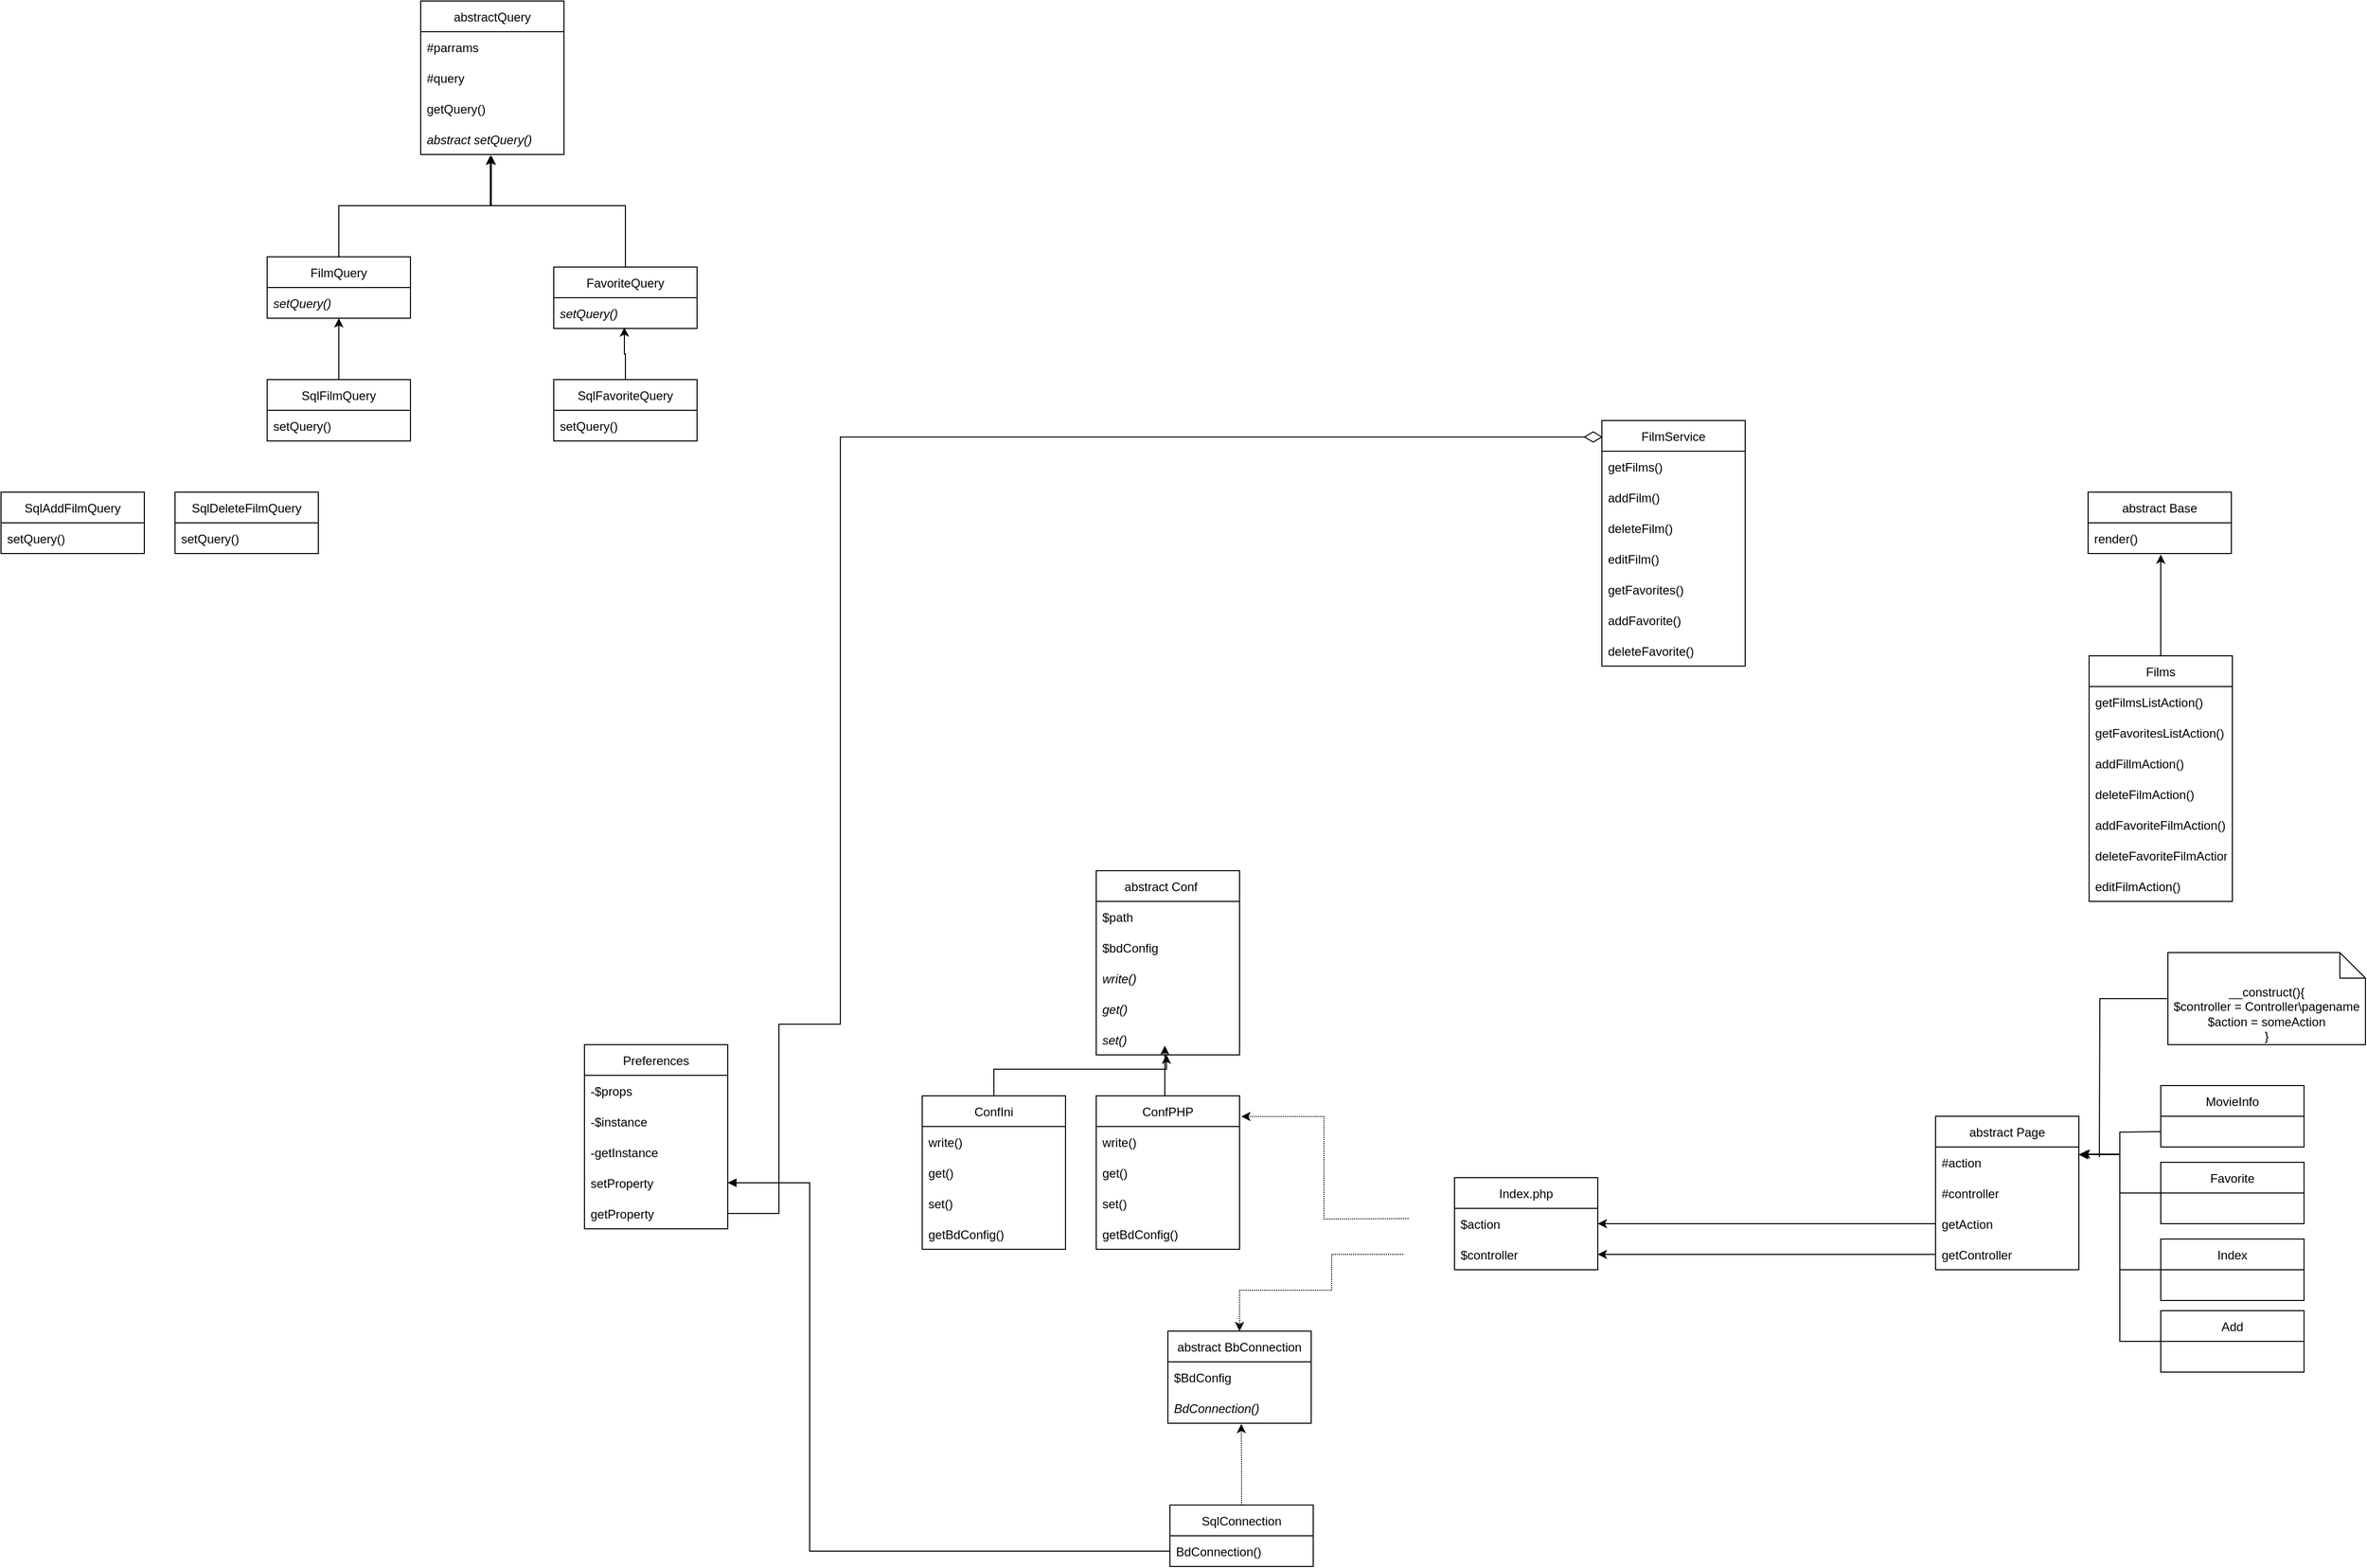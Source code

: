<mxfile version="16.2.7" type="github">
  <diagram id="x-eCoYUIMHcj22K13xYS" name="Page-1">
    <mxGraphModel dx="3074" dy="1971" grid="1" gridSize="10" guides="1" tooltips="1" connect="1" arrows="1" fold="1" page="1" pageScale="1" pageWidth="827" pageHeight="1169" math="0" shadow="0">
      <root>
        <mxCell id="0" />
        <mxCell id="1" parent="0" />
        <mxCell id="15lj-LPrfB2Xkm7jObaA-2" value="Index.php" style="swimlane;fontStyle=0;childLayout=stackLayout;horizontal=1;startSize=30;horizontalStack=0;resizeParent=1;resizeParentMax=0;resizeLast=0;collapsible=1;marginBottom=0;" parent="1" vertex="1">
          <mxGeometry x="130" y="330" width="140" height="90" as="geometry" />
        </mxCell>
        <mxCell id="dRqIgvYT9q5o6ogkmGFB-86" value="$action" style="text;strokeColor=none;fillColor=none;align=left;verticalAlign=middle;spacingLeft=4;spacingRight=4;overflow=hidden;points=[[0,0.5],[1,0.5]];portConstraint=eastwest;rotatable=0;" parent="15lj-LPrfB2Xkm7jObaA-2" vertex="1">
          <mxGeometry y="30" width="140" height="30" as="geometry" />
        </mxCell>
        <mxCell id="TvkVTVuoh55vLjsFHBJw-63" value="$controller" style="text;strokeColor=none;fillColor=none;align=left;verticalAlign=middle;spacingLeft=4;spacingRight=4;overflow=hidden;points=[[0,0.5],[1,0.5]];portConstraint=eastwest;rotatable=0;" vertex="1" parent="15lj-LPrfB2Xkm7jObaA-2">
          <mxGeometry y="60" width="140" height="30" as="geometry" />
        </mxCell>
        <mxCell id="dRqIgvYT9q5o6ogkmGFB-2" value="abstract Conf    " style="swimlane;fontStyle=0;childLayout=stackLayout;horizontal=1;startSize=30;horizontalStack=0;resizeParent=1;resizeParentMax=0;resizeLast=0;collapsible=1;marginBottom=0;" parent="1" vertex="1">
          <mxGeometry x="-220" y="30" width="140" height="180" as="geometry" />
        </mxCell>
        <mxCell id="dRqIgvYT9q5o6ogkmGFB-3" value="$path" style="text;strokeColor=none;fillColor=none;align=left;verticalAlign=middle;spacingLeft=4;spacingRight=4;overflow=hidden;points=[[0,0.5],[1,0.5]];portConstraint=eastwest;rotatable=0;" parent="dRqIgvYT9q5o6ogkmGFB-2" vertex="1">
          <mxGeometry y="30" width="140" height="30" as="geometry" />
        </mxCell>
        <mxCell id="dRqIgvYT9q5o6ogkmGFB-90" value="$bdConfig" style="text;strokeColor=none;fillColor=none;align=left;verticalAlign=middle;spacingLeft=4;spacingRight=4;overflow=hidden;points=[[0,0.5],[1,0.5]];portConstraint=eastwest;rotatable=0;" parent="dRqIgvYT9q5o6ogkmGFB-2" vertex="1">
          <mxGeometry y="60" width="140" height="30" as="geometry" />
        </mxCell>
        <mxCell id="dRqIgvYT9q5o6ogkmGFB-80" value="write()" style="text;strokeColor=none;fillColor=none;align=left;verticalAlign=middle;spacingLeft=4;spacingRight=4;overflow=hidden;points=[[0,0.5],[1,0.5]];portConstraint=eastwest;rotatable=0;fontStyle=2" parent="dRqIgvYT9q5o6ogkmGFB-2" vertex="1">
          <mxGeometry y="90" width="140" height="30" as="geometry" />
        </mxCell>
        <mxCell id="dRqIgvYT9q5o6ogkmGFB-4" value="get()" style="text;strokeColor=none;fillColor=none;align=left;verticalAlign=middle;spacingLeft=4;spacingRight=4;overflow=hidden;points=[[0,0.5],[1,0.5]];portConstraint=eastwest;rotatable=0;fontStyle=2" parent="dRqIgvYT9q5o6ogkmGFB-2" vertex="1">
          <mxGeometry y="120" width="140" height="30" as="geometry" />
        </mxCell>
        <mxCell id="dRqIgvYT9q5o6ogkmGFB-5" value="set()" style="text;strokeColor=none;fillColor=none;align=left;verticalAlign=middle;spacingLeft=4;spacingRight=4;overflow=hidden;points=[[0,0.5],[1,0.5]];portConstraint=eastwest;rotatable=0;fontStyle=2" parent="dRqIgvYT9q5o6ogkmGFB-2" vertex="1">
          <mxGeometry y="150" width="140" height="30" as="geometry" />
        </mxCell>
        <mxCell id="dRqIgvYT9q5o6ogkmGFB-16" style="edgeStyle=orthogonalEdgeStyle;rounded=0;orthogonalLoop=1;jettySize=auto;html=1;entryX=0.49;entryY=0.993;entryDx=0;entryDy=0;entryPerimeter=0;" parent="1" target="dRqIgvYT9q5o6ogkmGFB-5" edge="1">
          <mxGeometry relative="1" as="geometry">
            <mxPoint x="-320" y="253" as="sourcePoint" />
            <mxPoint x="-151.96" y="204" as="targetPoint" />
            <Array as="points">
              <mxPoint x="-320" y="224" />
              <mxPoint x="-151" y="224" />
            </Array>
          </mxGeometry>
        </mxCell>
        <mxCell id="dRqIgvYT9q5o6ogkmGFB-12" value="ConfIni" style="swimlane;fontStyle=0;childLayout=stackLayout;horizontal=1;startSize=30;horizontalStack=0;resizeParent=1;resizeParentMax=0;resizeLast=0;collapsible=1;marginBottom=0;" parent="1" vertex="1">
          <mxGeometry x="-390" y="250" width="140" height="150" as="geometry" />
        </mxCell>
        <mxCell id="dRqIgvYT9q5o6ogkmGFB-13" value="write()" style="text;strokeColor=none;fillColor=none;align=left;verticalAlign=middle;spacingLeft=4;spacingRight=4;overflow=hidden;points=[[0,0.5],[1,0.5]];portConstraint=eastwest;rotatable=0;" parent="dRqIgvYT9q5o6ogkmGFB-12" vertex="1">
          <mxGeometry y="30" width="140" height="30" as="geometry" />
        </mxCell>
        <mxCell id="dRqIgvYT9q5o6ogkmGFB-14" value="get() " style="text;strokeColor=none;fillColor=none;align=left;verticalAlign=middle;spacingLeft=4;spacingRight=4;overflow=hidden;points=[[0,0.5],[1,0.5]];portConstraint=eastwest;rotatable=0;" parent="dRqIgvYT9q5o6ogkmGFB-12" vertex="1">
          <mxGeometry y="60" width="140" height="30" as="geometry" />
        </mxCell>
        <mxCell id="dRqIgvYT9q5o6ogkmGFB-15" value="set()" style="text;strokeColor=none;fillColor=none;align=left;verticalAlign=middle;spacingLeft=4;spacingRight=4;overflow=hidden;points=[[0,0.5],[1,0.5]];portConstraint=eastwest;rotatable=0;" parent="dRqIgvYT9q5o6ogkmGFB-12" vertex="1">
          <mxGeometry y="90" width="140" height="30" as="geometry" />
        </mxCell>
        <mxCell id="dRqIgvYT9q5o6ogkmGFB-89" value="getBdConfig()" style="text;strokeColor=none;fillColor=none;align=left;verticalAlign=middle;spacingLeft=4;spacingRight=4;overflow=hidden;points=[[0,0.5],[1,0.5]];portConstraint=eastwest;rotatable=0;" parent="dRqIgvYT9q5o6ogkmGFB-12" vertex="1">
          <mxGeometry y="120" width="140" height="30" as="geometry" />
        </mxCell>
        <mxCell id="dRqIgvYT9q5o6ogkmGFB-70" style="edgeStyle=orthogonalEdgeStyle;rounded=0;orthogonalLoop=1;jettySize=auto;html=1;entryX=0.493;entryY=1.033;entryDx=0;entryDy=0;entryPerimeter=0;" parent="1" edge="1">
          <mxGeometry relative="1" as="geometry">
            <mxPoint x="-152" y="250" as="sourcePoint" />
            <mxPoint x="-152.98" y="200.99" as="targetPoint" />
            <Array as="points">
              <mxPoint x="-153" y="250" />
            </Array>
          </mxGeometry>
        </mxCell>
        <mxCell id="dRqIgvYT9q5o6ogkmGFB-64" value="ConfPHP" style="swimlane;fontStyle=0;childLayout=stackLayout;horizontal=1;startSize=30;horizontalStack=0;resizeParent=1;resizeParentMax=0;resizeLast=0;collapsible=1;marginBottom=0;" parent="1" vertex="1">
          <mxGeometry x="-220" y="250" width="140" height="150" as="geometry" />
        </mxCell>
        <mxCell id="dRqIgvYT9q5o6ogkmGFB-65" value="write()" style="text;strokeColor=none;fillColor=none;align=left;verticalAlign=middle;spacingLeft=4;spacingRight=4;overflow=hidden;points=[[0,0.5],[1,0.5]];portConstraint=eastwest;rotatable=0;" parent="dRqIgvYT9q5o6ogkmGFB-64" vertex="1">
          <mxGeometry y="30" width="140" height="30" as="geometry" />
        </mxCell>
        <mxCell id="dRqIgvYT9q5o6ogkmGFB-66" value="get() " style="text;strokeColor=none;fillColor=none;align=left;verticalAlign=middle;spacingLeft=4;spacingRight=4;overflow=hidden;points=[[0,0.5],[1,0.5]];portConstraint=eastwest;rotatable=0;" parent="dRqIgvYT9q5o6ogkmGFB-64" vertex="1">
          <mxGeometry y="60" width="140" height="30" as="geometry" />
        </mxCell>
        <mxCell id="dRqIgvYT9q5o6ogkmGFB-67" value="set()" style="text;strokeColor=none;fillColor=none;align=left;verticalAlign=middle;spacingLeft=4;spacingRight=4;overflow=hidden;points=[[0,0.5],[1,0.5]];portConstraint=eastwest;rotatable=0;" parent="dRqIgvYT9q5o6ogkmGFB-64" vertex="1">
          <mxGeometry y="90" width="140" height="30" as="geometry" />
        </mxCell>
        <mxCell id="dRqIgvYT9q5o6ogkmGFB-88" value="getBdConfig()" style="text;strokeColor=none;fillColor=none;align=left;verticalAlign=middle;spacingLeft=4;spacingRight=4;overflow=hidden;points=[[0,0.5],[1,0.5]];portConstraint=eastwest;rotatable=0;" parent="dRqIgvYT9q5o6ogkmGFB-64" vertex="1">
          <mxGeometry y="120" width="140" height="30" as="geometry" />
        </mxCell>
        <mxCell id="dRqIgvYT9q5o6ogkmGFB-85" style="edgeStyle=orthogonalEdgeStyle;rounded=0;orthogonalLoop=1;jettySize=auto;html=1;entryX=1.012;entryY=0.135;entryDx=0;entryDy=0;entryPerimeter=0;dashed=1;dashPattern=1 1;" parent="1" target="dRqIgvYT9q5o6ogkmGFB-64" edge="1">
          <mxGeometry relative="1" as="geometry">
            <mxPoint x="85" y="370" as="sourcePoint" />
          </mxGeometry>
        </mxCell>
        <mxCell id="dRqIgvYT9q5o6ogkmGFB-91" value="abstract BbConnection" style="swimlane;fontStyle=0;childLayout=stackLayout;horizontal=1;startSize=30;horizontalStack=0;resizeParent=1;resizeParentMax=0;resizeLast=0;collapsible=1;marginBottom=0;" parent="1" vertex="1">
          <mxGeometry x="-150" y="480" width="140" height="90" as="geometry" />
        </mxCell>
        <mxCell id="dRqIgvYT9q5o6ogkmGFB-92" value="$BdConfig" style="text;strokeColor=none;fillColor=none;align=left;verticalAlign=middle;spacingLeft=4;spacingRight=4;overflow=hidden;points=[[0,0.5],[1,0.5]];portConstraint=eastwest;rotatable=0;" parent="dRqIgvYT9q5o6ogkmGFB-91" vertex="1">
          <mxGeometry y="30" width="140" height="30" as="geometry" />
        </mxCell>
        <mxCell id="dRqIgvYT9q5o6ogkmGFB-93" value="BdConnection()" style="text;strokeColor=none;fillColor=none;align=left;verticalAlign=middle;spacingLeft=4;spacingRight=4;overflow=hidden;points=[[0,0.5],[1,0.5]];portConstraint=eastwest;rotatable=0;fontStyle=2" parent="dRqIgvYT9q5o6ogkmGFB-91" vertex="1">
          <mxGeometry y="60" width="140" height="30" as="geometry" />
        </mxCell>
        <mxCell id="dRqIgvYT9q5o6ogkmGFB-95" style="edgeStyle=orthogonalEdgeStyle;rounded=0;orthogonalLoop=1;jettySize=auto;html=1;entryX=0.5;entryY=0;entryDx=0;entryDy=0;dashed=1;dashPattern=1 1;fontStyle=3" parent="1" target="dRqIgvYT9q5o6ogkmGFB-91" edge="1">
          <mxGeometry relative="1" as="geometry">
            <Array as="points">
              <mxPoint x="10" y="405" />
              <mxPoint x="10" y="440" />
              <mxPoint x="-80" y="440" />
            </Array>
            <mxPoint x="80" y="405" as="sourcePoint" />
          </mxGeometry>
        </mxCell>
        <mxCell id="dRqIgvYT9q5o6ogkmGFB-101" style="edgeStyle=orthogonalEdgeStyle;rounded=0;orthogonalLoop=1;jettySize=auto;html=1;entryX=0.512;entryY=1.024;entryDx=0;entryDy=0;entryPerimeter=0;dashed=1;dashPattern=1 1;" parent="1" source="dRqIgvYT9q5o6ogkmGFB-96" target="dRqIgvYT9q5o6ogkmGFB-93" edge="1">
          <mxGeometry relative="1" as="geometry" />
        </mxCell>
        <mxCell id="dRqIgvYT9q5o6ogkmGFB-96" value="SqlConnection" style="swimlane;fontStyle=0;childLayout=stackLayout;horizontal=1;startSize=30;horizontalStack=0;resizeParent=1;resizeParentMax=0;resizeLast=0;collapsible=1;marginBottom=0;" parent="1" vertex="1">
          <mxGeometry x="-148" y="650" width="140" height="60" as="geometry" />
        </mxCell>
        <mxCell id="dRqIgvYT9q5o6ogkmGFB-98" value="BdConnection()" style="text;strokeColor=none;fillColor=none;align=left;verticalAlign=middle;spacingLeft=4;spacingRight=4;overflow=hidden;points=[[0,0.5],[1,0.5]];portConstraint=eastwest;rotatable=0;fontStyle=0" parent="dRqIgvYT9q5o6ogkmGFB-96" vertex="1">
          <mxGeometry y="30" width="140" height="30" as="geometry" />
        </mxCell>
        <mxCell id="TvkVTVuoh55vLjsFHBJw-1" value="Preferences" style="swimlane;fontStyle=0;childLayout=stackLayout;horizontal=1;startSize=30;horizontalStack=0;resizeParent=1;resizeParentMax=0;resizeLast=0;collapsible=1;marginBottom=0;" vertex="1" parent="1">
          <mxGeometry x="-720" y="200" width="140" height="180" as="geometry" />
        </mxCell>
        <mxCell id="TvkVTVuoh55vLjsFHBJw-3" value="-$props" style="text;strokeColor=none;fillColor=none;align=left;verticalAlign=middle;spacingLeft=4;spacingRight=4;overflow=hidden;points=[[0,0.5],[1,0.5]];portConstraint=eastwest;rotatable=0;" vertex="1" parent="TvkVTVuoh55vLjsFHBJw-1">
          <mxGeometry y="30" width="140" height="30" as="geometry" />
        </mxCell>
        <mxCell id="TvkVTVuoh55vLjsFHBJw-2" value="-$instance" style="text;strokeColor=none;fillColor=none;align=left;verticalAlign=middle;spacingLeft=4;spacingRight=4;overflow=hidden;points=[[0,0.5],[1,0.5]];portConstraint=eastwest;rotatable=0;" vertex="1" parent="TvkVTVuoh55vLjsFHBJw-1">
          <mxGeometry y="60" width="140" height="30" as="geometry" />
        </mxCell>
        <mxCell id="TvkVTVuoh55vLjsFHBJw-4" value="-getInstance" style="text;strokeColor=none;fillColor=none;align=left;verticalAlign=middle;spacingLeft=4;spacingRight=4;overflow=hidden;points=[[0,0.5],[1,0.5]];portConstraint=eastwest;rotatable=0;" vertex="1" parent="TvkVTVuoh55vLjsFHBJw-1">
          <mxGeometry y="90" width="140" height="30" as="geometry" />
        </mxCell>
        <mxCell id="TvkVTVuoh55vLjsFHBJw-5" value="setProperty" style="text;strokeColor=none;fillColor=none;align=left;verticalAlign=middle;spacingLeft=4;spacingRight=4;overflow=hidden;points=[[0,0.5],[1,0.5]];portConstraint=eastwest;rotatable=0;" vertex="1" parent="TvkVTVuoh55vLjsFHBJw-1">
          <mxGeometry y="120" width="140" height="30" as="geometry" />
        </mxCell>
        <mxCell id="TvkVTVuoh55vLjsFHBJw-6" value="getProperty" style="text;strokeColor=none;fillColor=none;align=left;verticalAlign=middle;spacingLeft=4;spacingRight=4;overflow=hidden;points=[[0,0.5],[1,0.5]];portConstraint=eastwest;rotatable=0;" vertex="1" parent="TvkVTVuoh55vLjsFHBJw-1">
          <mxGeometry y="150" width="140" height="30" as="geometry" />
        </mxCell>
        <mxCell id="TvkVTVuoh55vLjsFHBJw-26" value="abstract Page" style="swimlane;fontStyle=0;childLayout=stackLayout;horizontal=1;startSize=30;horizontalStack=0;resizeParent=1;resizeParentMax=0;resizeLast=0;collapsible=1;marginBottom=0;html=0;" vertex="1" parent="1">
          <mxGeometry x="600" y="270" width="140" height="150" as="geometry" />
        </mxCell>
        <mxCell id="TvkVTVuoh55vLjsFHBJw-57" value="#action" style="text;strokeColor=none;fillColor=none;align=left;verticalAlign=middle;spacingLeft=4;spacingRight=4;overflow=hidden;points=[[0,0.5],[1,0.5]];portConstraint=eastwest;rotatable=0;html=0;" vertex="1" parent="TvkVTVuoh55vLjsFHBJw-26">
          <mxGeometry y="30" width="140" height="30" as="geometry" />
        </mxCell>
        <mxCell id="TvkVTVuoh55vLjsFHBJw-56" value="#controller" style="text;strokeColor=none;fillColor=none;align=left;verticalAlign=middle;spacingLeft=4;spacingRight=4;overflow=hidden;points=[[0,0.5],[1,0.5]];portConstraint=eastwest;rotatable=0;html=0;" vertex="1" parent="TvkVTVuoh55vLjsFHBJw-26">
          <mxGeometry y="60" width="140" height="30" as="geometry" />
        </mxCell>
        <mxCell id="TvkVTVuoh55vLjsFHBJw-33" value="getAction" style="text;strokeColor=none;fillColor=none;align=left;verticalAlign=middle;spacingLeft=4;spacingRight=4;overflow=hidden;points=[[0,0.5],[1,0.5]];portConstraint=eastwest;rotatable=0;html=0;" vertex="1" parent="TvkVTVuoh55vLjsFHBJw-26">
          <mxGeometry y="90" width="140" height="30" as="geometry" />
        </mxCell>
        <mxCell id="TvkVTVuoh55vLjsFHBJw-62" value="getController" style="text;strokeColor=none;fillColor=none;align=left;verticalAlign=middle;spacingLeft=4;spacingRight=4;overflow=hidden;points=[[0,0.5],[1,0.5]];portConstraint=eastwest;rotatable=0;html=0;" vertex="1" parent="TvkVTVuoh55vLjsFHBJw-26">
          <mxGeometry y="120" width="140" height="30" as="geometry" />
        </mxCell>
        <mxCell id="TvkVTVuoh55vLjsFHBJw-34" value="MovieInfo" style="swimlane;fontStyle=0;childLayout=stackLayout;horizontal=1;startSize=30;horizontalStack=0;resizeParent=1;resizeParentMax=0;resizeLast=0;collapsible=1;marginBottom=0;html=0;" vertex="1" parent="1">
          <mxGeometry x="820" y="240" width="140" height="60" as="geometry" />
        </mxCell>
        <mxCell id="TvkVTVuoh55vLjsFHBJw-59" style="edgeStyle=orthogonalEdgeStyle;rounded=0;orthogonalLoop=1;jettySize=auto;html=1;entryX=1.014;entryY=0.233;entryDx=0;entryDy=0;entryPerimeter=0;" edge="1" parent="1" source="TvkVTVuoh55vLjsFHBJw-39" target="TvkVTVuoh55vLjsFHBJw-57">
          <mxGeometry relative="1" as="geometry">
            <mxPoint x="740" y="345" as="targetPoint" />
          </mxGeometry>
        </mxCell>
        <mxCell id="TvkVTVuoh55vLjsFHBJw-39" value="Favorite" style="swimlane;fontStyle=0;childLayout=stackLayout;horizontal=1;startSize=30;horizontalStack=0;resizeParent=1;resizeParentMax=0;resizeLast=0;collapsible=1;marginBottom=0;html=0;" vertex="1" parent="1">
          <mxGeometry x="820" y="315" width="140" height="60" as="geometry" />
        </mxCell>
        <mxCell id="TvkVTVuoh55vLjsFHBJw-60" style="edgeStyle=orthogonalEdgeStyle;rounded=0;orthogonalLoop=1;jettySize=auto;html=1;entryX=1;entryY=0.25;entryDx=0;entryDy=0;" edge="1" parent="1" source="TvkVTVuoh55vLjsFHBJw-43" target="TvkVTVuoh55vLjsFHBJw-26">
          <mxGeometry relative="1" as="geometry" />
        </mxCell>
        <mxCell id="TvkVTVuoh55vLjsFHBJw-43" value="Index" style="swimlane;fontStyle=0;childLayout=stackLayout;horizontal=1;startSize=30;horizontalStack=0;resizeParent=1;resizeParentMax=0;resizeLast=0;collapsible=1;marginBottom=0;html=0;" vertex="1" parent="1">
          <mxGeometry x="820" y="390" width="140" height="60" as="geometry" />
        </mxCell>
        <mxCell id="TvkVTVuoh55vLjsFHBJw-61" style="edgeStyle=orthogonalEdgeStyle;rounded=0;orthogonalLoop=1;jettySize=auto;html=1;entryX=1;entryY=0.25;entryDx=0;entryDy=0;" edge="1" parent="1" source="TvkVTVuoh55vLjsFHBJw-47" target="TvkVTVuoh55vLjsFHBJw-26">
          <mxGeometry relative="1" as="geometry" />
        </mxCell>
        <mxCell id="TvkVTVuoh55vLjsFHBJw-47" value="Add" style="swimlane;fontStyle=0;childLayout=stackLayout;horizontal=1;startSize=30;horizontalStack=0;resizeParent=1;resizeParentMax=0;resizeLast=0;collapsible=1;marginBottom=0;html=0;" vertex="1" parent="1">
          <mxGeometry x="820" y="460" width="140" height="60" as="geometry" />
        </mxCell>
        <mxCell id="TvkVTVuoh55vLjsFHBJw-58" style="edgeStyle=orthogonalEdgeStyle;rounded=0;orthogonalLoop=1;jettySize=auto;html=1;entryX=1;entryY=0.25;entryDx=0;entryDy=0;" edge="1" parent="1" target="TvkVTVuoh55vLjsFHBJw-26">
          <mxGeometry relative="1" as="geometry">
            <mxPoint x="820" y="285" as="sourcePoint" />
          </mxGeometry>
        </mxCell>
        <mxCell id="TvkVTVuoh55vLjsFHBJw-66" style="edgeStyle=orthogonalEdgeStyle;rounded=0;orthogonalLoop=1;jettySize=auto;html=1;entryX=1;entryY=0.5;entryDx=0;entryDy=0;endArrow=classic;endFill=1;endSize=6;strokeWidth=1;startSize=6;exitX=0;exitY=0.5;exitDx=0;exitDy=0;" edge="1" parent="1" source="TvkVTVuoh55vLjsFHBJw-33" target="dRqIgvYT9q5o6ogkmGFB-86">
          <mxGeometry relative="1" as="geometry">
            <Array as="points">
              <mxPoint x="530" y="375" />
              <mxPoint x="530" y="375" />
            </Array>
          </mxGeometry>
        </mxCell>
        <mxCell id="TvkVTVuoh55vLjsFHBJw-67" style="edgeStyle=orthogonalEdgeStyle;rounded=0;orthogonalLoop=1;jettySize=auto;html=1;entryX=1;entryY=0.5;entryDx=0;entryDy=0;endArrow=classic;endFill=1;endSize=6;strokeWidth=1;" edge="1" parent="1" source="TvkVTVuoh55vLjsFHBJw-62" target="TvkVTVuoh55vLjsFHBJw-63">
          <mxGeometry relative="1" as="geometry" />
        </mxCell>
        <mxCell id="TvkVTVuoh55vLjsFHBJw-69" style="edgeStyle=orthogonalEdgeStyle;rounded=0;orthogonalLoop=1;jettySize=auto;html=1;endArrow=none;endFill=0;startSize=6;endSize=6;strokeWidth=1;" edge="1" parent="1" source="TvkVTVuoh55vLjsFHBJw-68">
          <mxGeometry relative="1" as="geometry">
            <mxPoint x="760" y="310" as="targetPoint" />
          </mxGeometry>
        </mxCell>
        <mxCell id="TvkVTVuoh55vLjsFHBJw-68" value="&lt;span style=&quot;text-align: left&quot;&gt;__construct(){&lt;/span&gt;&lt;br style=&quot;padding: 0px ; margin: 0px ; text-align: left&quot;&gt;&lt;span style=&quot;text-align: left&quot;&gt;$controller =&amp;nbsp;Controller\\pagename&lt;/span&gt;&lt;br style=&quot;padding: 0px ; margin: 0px ; text-align: left&quot;&gt;&lt;span style=&quot;text-align: left&quot;&gt;$action = someAction&lt;/span&gt;&lt;br style=&quot;padding: 0px ; margin: 0px ; text-align: left&quot;&gt;&lt;span style=&quot;text-align: left&quot;&gt;}&lt;/span&gt;" style="shape=note2;boundedLbl=1;whiteSpace=wrap;html=1;size=25;verticalAlign=top;align=center;" vertex="1" parent="1">
          <mxGeometry x="827" y="110" width="193" height="90" as="geometry" />
        </mxCell>
        <mxCell id="TvkVTVuoh55vLjsFHBJw-98" style="edgeStyle=orthogonalEdgeStyle;rounded=0;orthogonalLoop=1;jettySize=auto;html=1;entryX=0.507;entryY=1.033;entryDx=0;entryDy=0;entryPerimeter=0;endArrow=classic;endFill=1;startSize=6;endSize=6;strokeWidth=1;" edge="1" parent="1" source="TvkVTVuoh55vLjsFHBJw-83" target="TvkVTVuoh55vLjsFHBJw-94">
          <mxGeometry relative="1" as="geometry" />
        </mxCell>
        <mxCell id="TvkVTVuoh55vLjsFHBJw-83" value="Films" style="swimlane;fontStyle=0;childLayout=stackLayout;horizontal=1;startSize=30;horizontalStack=0;resizeParent=1;resizeParentMax=0;resizeLast=0;collapsible=1;marginBottom=0;html=0;" vertex="1" parent="1">
          <mxGeometry x="750" y="-180" width="140" height="240" as="geometry" />
        </mxCell>
        <mxCell id="TvkVTVuoh55vLjsFHBJw-84" value="getFilmsListAction()" style="text;strokeColor=none;fillColor=none;align=left;verticalAlign=middle;spacingLeft=4;spacingRight=4;overflow=hidden;points=[[0,0.5],[1,0.5]];portConstraint=eastwest;rotatable=0;html=0;" vertex="1" parent="TvkVTVuoh55vLjsFHBJw-83">
          <mxGeometry y="30" width="140" height="30" as="geometry" />
        </mxCell>
        <mxCell id="TvkVTVuoh55vLjsFHBJw-89" value="getFavoritesListAction()" style="text;strokeColor=none;fillColor=none;align=left;verticalAlign=middle;spacingLeft=4;spacingRight=4;overflow=hidden;points=[[0,0.5],[1,0.5]];portConstraint=eastwest;rotatable=0;html=0;" vertex="1" parent="TvkVTVuoh55vLjsFHBJw-83">
          <mxGeometry y="60" width="140" height="30" as="geometry" />
        </mxCell>
        <mxCell id="TvkVTVuoh55vLjsFHBJw-85" value="addFillmAction()" style="text;strokeColor=none;fillColor=none;align=left;verticalAlign=middle;spacingLeft=4;spacingRight=4;overflow=hidden;points=[[0,0.5],[1,0.5]];portConstraint=eastwest;rotatable=0;html=0;" vertex="1" parent="TvkVTVuoh55vLjsFHBJw-83">
          <mxGeometry y="90" width="140" height="30" as="geometry" />
        </mxCell>
        <mxCell id="TvkVTVuoh55vLjsFHBJw-91" value="deleteFilmAction()" style="text;strokeColor=none;fillColor=none;align=left;verticalAlign=middle;spacingLeft=4;spacingRight=4;overflow=hidden;points=[[0,0.5],[1,0.5]];portConstraint=eastwest;rotatable=0;html=0;" vertex="1" parent="TvkVTVuoh55vLjsFHBJw-83">
          <mxGeometry y="120" width="140" height="30" as="geometry" />
        </mxCell>
        <mxCell id="TvkVTVuoh55vLjsFHBJw-88" value="addFavoriteFilmAction()" style="text;strokeColor=none;fillColor=none;align=left;verticalAlign=middle;spacingLeft=4;spacingRight=4;overflow=hidden;points=[[0,0.5],[1,0.5]];portConstraint=eastwest;rotatable=0;html=0;" vertex="1" parent="TvkVTVuoh55vLjsFHBJw-83">
          <mxGeometry y="150" width="140" height="30" as="geometry" />
        </mxCell>
        <mxCell id="TvkVTVuoh55vLjsFHBJw-90" value="deleteFavoriteFilmAction()" style="text;strokeColor=none;fillColor=none;align=left;verticalAlign=middle;spacingLeft=4;spacingRight=4;overflow=hidden;points=[[0,0.5],[1,0.5]];portConstraint=eastwest;rotatable=0;html=0;" vertex="1" parent="TvkVTVuoh55vLjsFHBJw-83">
          <mxGeometry y="180" width="140" height="30" as="geometry" />
        </mxCell>
        <mxCell id="TvkVTVuoh55vLjsFHBJw-92" value="editFilmAction()" style="text;strokeColor=none;fillColor=none;align=left;verticalAlign=middle;spacingLeft=4;spacingRight=4;overflow=hidden;points=[[0,0.5],[1,0.5]];portConstraint=eastwest;rotatable=0;html=0;" vertex="1" parent="TvkVTVuoh55vLjsFHBJw-83">
          <mxGeometry y="210" width="140" height="30" as="geometry" />
        </mxCell>
        <mxCell id="TvkVTVuoh55vLjsFHBJw-93" value="abstract Base" style="swimlane;fontStyle=0;childLayout=stackLayout;horizontal=1;startSize=30;horizontalStack=0;resizeParent=1;resizeParentMax=0;resizeLast=0;collapsible=1;marginBottom=0;html=0;" vertex="1" parent="1">
          <mxGeometry x="749" y="-340" width="140" height="60" as="geometry" />
        </mxCell>
        <mxCell id="TvkVTVuoh55vLjsFHBJw-94" value="render()" style="text;strokeColor=none;fillColor=none;align=left;verticalAlign=middle;spacingLeft=4;spacingRight=4;overflow=hidden;points=[[0,0.5],[1,0.5]];portConstraint=eastwest;rotatable=0;html=0;" vertex="1" parent="TvkVTVuoh55vLjsFHBJw-93">
          <mxGeometry y="30" width="140" height="30" as="geometry" />
        </mxCell>
        <mxCell id="TvkVTVuoh55vLjsFHBJw-99" value="FilmService" style="swimlane;fontStyle=0;childLayout=stackLayout;horizontal=1;startSize=30;horizontalStack=0;resizeParent=1;resizeParentMax=0;resizeLast=0;collapsible=1;marginBottom=0;html=0;" vertex="1" parent="1">
          <mxGeometry x="274" y="-410" width="140" height="240" as="geometry" />
        </mxCell>
        <mxCell id="TvkVTVuoh55vLjsFHBJw-100" value="getFilms()" style="text;strokeColor=none;fillColor=none;align=left;verticalAlign=middle;spacingLeft=4;spacingRight=4;overflow=hidden;points=[[0,0.5],[1,0.5]];portConstraint=eastwest;rotatable=0;html=0;" vertex="1" parent="TvkVTVuoh55vLjsFHBJw-99">
          <mxGeometry y="30" width="140" height="30" as="geometry" />
        </mxCell>
        <mxCell id="TvkVTVuoh55vLjsFHBJw-101" value="addFilm()" style="text;strokeColor=none;fillColor=none;align=left;verticalAlign=middle;spacingLeft=4;spacingRight=4;overflow=hidden;points=[[0,0.5],[1,0.5]];portConstraint=eastwest;rotatable=0;html=0;" vertex="1" parent="TvkVTVuoh55vLjsFHBJw-99">
          <mxGeometry y="60" width="140" height="30" as="geometry" />
        </mxCell>
        <mxCell id="TvkVTVuoh55vLjsFHBJw-105" value="deleteFilm()" style="text;strokeColor=none;fillColor=none;align=left;verticalAlign=middle;spacingLeft=4;spacingRight=4;overflow=hidden;points=[[0,0.5],[1,0.5]];portConstraint=eastwest;rotatable=0;html=0;" vertex="1" parent="TvkVTVuoh55vLjsFHBJw-99">
          <mxGeometry y="90" width="140" height="30" as="geometry" />
        </mxCell>
        <mxCell id="TvkVTVuoh55vLjsFHBJw-106" value="editFilm()" style="text;strokeColor=none;fillColor=none;align=left;verticalAlign=middle;spacingLeft=4;spacingRight=4;overflow=hidden;points=[[0,0.5],[1,0.5]];portConstraint=eastwest;rotatable=0;html=0;" vertex="1" parent="TvkVTVuoh55vLjsFHBJw-99">
          <mxGeometry y="120" width="140" height="30" as="geometry" />
        </mxCell>
        <mxCell id="TvkVTVuoh55vLjsFHBJw-102" value="getFavorites()" style="text;strokeColor=none;fillColor=none;align=left;verticalAlign=middle;spacingLeft=4;spacingRight=4;overflow=hidden;points=[[0,0.5],[1,0.5]];portConstraint=eastwest;rotatable=0;html=0;" vertex="1" parent="TvkVTVuoh55vLjsFHBJw-99">
          <mxGeometry y="150" width="140" height="30" as="geometry" />
        </mxCell>
        <mxCell id="TvkVTVuoh55vLjsFHBJw-103" value="addFavorite()" style="text;strokeColor=none;fillColor=none;align=left;verticalAlign=middle;spacingLeft=4;spacingRight=4;overflow=hidden;points=[[0,0.5],[1,0.5]];portConstraint=eastwest;rotatable=0;html=0;" vertex="1" parent="TvkVTVuoh55vLjsFHBJw-99">
          <mxGeometry y="180" width="140" height="30" as="geometry" />
        </mxCell>
        <mxCell id="TvkVTVuoh55vLjsFHBJw-104" value="deleteFavorite()" style="text;strokeColor=none;fillColor=none;align=left;verticalAlign=middle;spacingLeft=4;spacingRight=4;overflow=hidden;points=[[0,0.5],[1,0.5]];portConstraint=eastwest;rotatable=0;html=0;" vertex="1" parent="TvkVTVuoh55vLjsFHBJw-99">
          <mxGeometry y="210" width="140" height="30" as="geometry" />
        </mxCell>
        <mxCell id="TvkVTVuoh55vLjsFHBJw-114" value="abstractQuery" style="swimlane;fontStyle=0;childLayout=stackLayout;horizontal=1;startSize=30;horizontalStack=0;resizeParent=1;resizeParentMax=0;resizeLast=0;collapsible=1;marginBottom=0;html=0;" vertex="1" parent="1">
          <mxGeometry x="-880" y="-820" width="140" height="150" as="geometry" />
        </mxCell>
        <mxCell id="TvkVTVuoh55vLjsFHBJw-118" value="#parrams" style="text;strokeColor=none;fillColor=none;align=left;verticalAlign=middle;spacingLeft=4;spacingRight=4;overflow=hidden;points=[[0,0.5],[1,0.5]];portConstraint=eastwest;rotatable=0;html=0;" vertex="1" parent="TvkVTVuoh55vLjsFHBJw-114">
          <mxGeometry y="30" width="140" height="30" as="geometry" />
        </mxCell>
        <mxCell id="TvkVTVuoh55vLjsFHBJw-127" value="#query" style="text;strokeColor=none;fillColor=none;align=left;verticalAlign=middle;spacingLeft=4;spacingRight=4;overflow=hidden;points=[[0,0.5],[1,0.5]];portConstraint=eastwest;rotatable=0;html=0;" vertex="1" parent="TvkVTVuoh55vLjsFHBJw-114">
          <mxGeometry y="60" width="140" height="30" as="geometry" />
        </mxCell>
        <mxCell id="TvkVTVuoh55vLjsFHBJw-126" value="getQuery()" style="text;strokeColor=none;fillColor=none;align=left;verticalAlign=middle;spacingLeft=4;spacingRight=4;overflow=hidden;points=[[0,0.5],[1,0.5]];portConstraint=eastwest;rotatable=0;html=0;fontStyle=0" vertex="1" parent="TvkVTVuoh55vLjsFHBJw-114">
          <mxGeometry y="90" width="140" height="30" as="geometry" />
        </mxCell>
        <mxCell id="TvkVTVuoh55vLjsFHBJw-117" value="abstract setQuery()" style="text;strokeColor=none;fillColor=none;align=left;verticalAlign=middle;spacingLeft=4;spacingRight=4;overflow=hidden;points=[[0,0.5],[1,0.5]];portConstraint=eastwest;rotatable=0;html=0;fontStyle=2" vertex="1" parent="TvkVTVuoh55vLjsFHBJw-114">
          <mxGeometry y="120" width="140" height="30" as="geometry" />
        </mxCell>
        <mxCell id="TvkVTVuoh55vLjsFHBJw-128" style="edgeStyle=orthogonalEdgeStyle;rounded=0;orthogonalLoop=1;jettySize=auto;html=1;exitX=0.5;exitY=0;exitDx=0;exitDy=0;entryX=0.493;entryY=1.033;entryDx=0;entryDy=0;entryPerimeter=0;endArrow=classic;endFill=1;startSize=6;endSize=6;strokeWidth=1;" edge="1" parent="1" source="TvkVTVuoh55vLjsFHBJw-122" target="TvkVTVuoh55vLjsFHBJw-117">
          <mxGeometry relative="1" as="geometry" />
        </mxCell>
        <mxCell id="TvkVTVuoh55vLjsFHBJw-122" value="FilmQuery" style="swimlane;fontStyle=0;childLayout=stackLayout;horizontal=1;startSize=30;horizontalStack=0;resizeParent=1;resizeParentMax=0;resizeLast=0;collapsible=1;marginBottom=0;html=0;" vertex="1" parent="1">
          <mxGeometry x="-1030" y="-570" width="140" height="60" as="geometry" />
        </mxCell>
        <mxCell id="TvkVTVuoh55vLjsFHBJw-123" value="setQuery()" style="text;strokeColor=none;fillColor=none;align=left;verticalAlign=middle;spacingLeft=4;spacingRight=4;overflow=hidden;points=[[0,0.5],[1,0.5]];portConstraint=eastwest;rotatable=0;html=0;fontStyle=2" vertex="1" parent="TvkVTVuoh55vLjsFHBJw-122">
          <mxGeometry y="30" width="140" height="30" as="geometry" />
        </mxCell>
        <mxCell id="TvkVTVuoh55vLjsFHBJw-143" style="edgeStyle=orthogonalEdgeStyle;rounded=0;orthogonalLoop=1;jettySize=auto;html=1;endArrow=block;endFill=1;startSize=6;endSize=6;strokeWidth=1;" edge="1" parent="1" source="dRqIgvYT9q5o6ogkmGFB-98" target="TvkVTVuoh55vLjsFHBJw-5">
          <mxGeometry relative="1" as="geometry">
            <Array as="points">
              <mxPoint x="-500" y="695" />
              <mxPoint x="-500" y="335" />
            </Array>
          </mxGeometry>
        </mxCell>
        <mxCell id="TvkVTVuoh55vLjsFHBJw-144" style="edgeStyle=orthogonalEdgeStyle;rounded=0;orthogonalLoop=1;jettySize=auto;html=1;entryX=0.007;entryY=0.067;entryDx=0;entryDy=0;endArrow=diamondThin;endFill=0;startSize=6;endSize=16;strokeWidth=1;entryPerimeter=0;" edge="1" parent="1" source="TvkVTVuoh55vLjsFHBJw-6" target="TvkVTVuoh55vLjsFHBJw-99">
          <mxGeometry relative="1" as="geometry">
            <mxPoint x="-240" y="-625" as="targetPoint" />
            <Array as="points">
              <mxPoint x="-530" y="365" />
              <mxPoint x="-530" y="180" />
              <mxPoint x="-470" y="180" />
              <mxPoint x="-470" y="-394" />
            </Array>
          </mxGeometry>
        </mxCell>
        <mxCell id="TvkVTVuoh55vLjsFHBJw-171" style="edgeStyle=orthogonalEdgeStyle;rounded=0;orthogonalLoop=1;jettySize=auto;html=1;endArrow=classic;endFill=1;startSize=6;endSize=6;strokeWidth=1;entryX=0.486;entryY=1.033;entryDx=0;entryDy=0;entryPerimeter=0;" edge="1" parent="1" target="TvkVTVuoh55vLjsFHBJw-117">
          <mxGeometry relative="1" as="geometry">
            <mxPoint x="-680" y="-560" as="sourcePoint" />
            <mxPoint x="-800" y="-660" as="targetPoint" />
            <Array as="points">
              <mxPoint x="-680" y="-620" />
              <mxPoint x="-812" y="-620" />
            </Array>
          </mxGeometry>
        </mxCell>
        <mxCell id="TvkVTVuoh55vLjsFHBJw-169" value="FavoriteQuery" style="swimlane;fontStyle=0;childLayout=stackLayout;horizontal=1;startSize=30;horizontalStack=0;resizeParent=1;resizeParentMax=0;resizeLast=0;collapsible=1;marginBottom=0;html=0;" vertex="1" parent="1">
          <mxGeometry x="-750" y="-560" width="140" height="60" as="geometry" />
        </mxCell>
        <mxCell id="TvkVTVuoh55vLjsFHBJw-170" value="setQuery()" style="text;strokeColor=none;fillColor=none;align=left;verticalAlign=middle;spacingLeft=4;spacingRight=4;overflow=hidden;points=[[0,0.5],[1,0.5]];portConstraint=eastwest;rotatable=0;html=0;fontStyle=2" vertex="1" parent="TvkVTVuoh55vLjsFHBJw-169">
          <mxGeometry y="30" width="140" height="30" as="geometry" />
        </mxCell>
        <mxCell id="TvkVTVuoh55vLjsFHBJw-180" style="edgeStyle=orthogonalEdgeStyle;rounded=0;orthogonalLoop=1;jettySize=auto;html=1;entryX=0.5;entryY=1;entryDx=0;entryDy=0;entryPerimeter=0;endArrow=classic;endFill=1;startSize=6;endSize=6;strokeWidth=1;" edge="1" parent="1" source="TvkVTVuoh55vLjsFHBJw-172" target="TvkVTVuoh55vLjsFHBJw-123">
          <mxGeometry relative="1" as="geometry" />
        </mxCell>
        <mxCell id="TvkVTVuoh55vLjsFHBJw-172" value="SqlFilmQuery" style="swimlane;fontStyle=0;childLayout=stackLayout;horizontal=1;startSize=30;horizontalStack=0;resizeParent=1;resizeParentMax=0;resizeLast=0;collapsible=1;marginBottom=0;html=0;" vertex="1" parent="1">
          <mxGeometry x="-1030" y="-450" width="140" height="60" as="geometry" />
        </mxCell>
        <mxCell id="TvkVTVuoh55vLjsFHBJw-196" value="setQuery()" style="text;strokeColor=none;fillColor=none;align=left;verticalAlign=middle;spacingLeft=4;spacingRight=4;overflow=hidden;points=[[0,0.5],[1,0.5]];portConstraint=eastwest;rotatable=0;html=0;" vertex="1" parent="TvkVTVuoh55vLjsFHBJw-172">
          <mxGeometry y="30" width="140" height="30" as="geometry" />
        </mxCell>
        <mxCell id="TvkVTVuoh55vLjsFHBJw-181" style="edgeStyle=orthogonalEdgeStyle;rounded=0;orthogonalLoop=1;jettySize=auto;html=1;entryX=0.493;entryY=0.967;entryDx=0;entryDy=0;entryPerimeter=0;endArrow=classic;endFill=1;startSize=6;endSize=6;strokeWidth=1;" edge="1" parent="1" source="TvkVTVuoh55vLjsFHBJw-176" target="TvkVTVuoh55vLjsFHBJw-170">
          <mxGeometry relative="1" as="geometry" />
        </mxCell>
        <mxCell id="TvkVTVuoh55vLjsFHBJw-176" value="SqlFavoriteQuery" style="swimlane;fontStyle=0;childLayout=stackLayout;horizontal=1;startSize=30;horizontalStack=0;resizeParent=1;resizeParentMax=0;resizeLast=0;collapsible=1;marginBottom=0;html=0;" vertex="1" parent="1">
          <mxGeometry x="-750" y="-450" width="140" height="60" as="geometry" />
        </mxCell>
        <mxCell id="TvkVTVuoh55vLjsFHBJw-197" value="setQuery()" style="text;strokeColor=none;fillColor=none;align=left;verticalAlign=middle;spacingLeft=4;spacingRight=4;overflow=hidden;points=[[0,0.5],[1,0.5]];portConstraint=eastwest;rotatable=0;html=0;" vertex="1" parent="TvkVTVuoh55vLjsFHBJw-176">
          <mxGeometry y="30" width="140" height="30" as="geometry" />
        </mxCell>
        <mxCell id="TvkVTVuoh55vLjsFHBJw-205" value="SqlAddFilmQuery" style="swimlane;fontStyle=0;childLayout=stackLayout;horizontal=1;startSize=30;horizontalStack=0;resizeParent=1;resizeParentMax=0;resizeLast=0;collapsible=1;marginBottom=0;html=0;" vertex="1" parent="1">
          <mxGeometry x="-1290" y="-340" width="140" height="60" as="geometry" />
        </mxCell>
        <mxCell id="TvkVTVuoh55vLjsFHBJw-206" value="setQuery()" style="text;strokeColor=none;fillColor=none;align=left;verticalAlign=middle;spacingLeft=4;spacingRight=4;overflow=hidden;points=[[0,0.5],[1,0.5]];portConstraint=eastwest;rotatable=0;html=0;" vertex="1" parent="TvkVTVuoh55vLjsFHBJw-205">
          <mxGeometry y="30" width="140" height="30" as="geometry" />
        </mxCell>
        <mxCell id="TvkVTVuoh55vLjsFHBJw-207" value="SqlDeleteFilmQuery" style="swimlane;fontStyle=0;childLayout=stackLayout;horizontal=1;startSize=30;horizontalStack=0;resizeParent=1;resizeParentMax=0;resizeLast=0;collapsible=1;marginBottom=0;html=0;" vertex="1" parent="1">
          <mxGeometry x="-1120" y="-340" width="140" height="60" as="geometry" />
        </mxCell>
        <mxCell id="TvkVTVuoh55vLjsFHBJw-208" value="setQuery()" style="text;strokeColor=none;fillColor=none;align=left;verticalAlign=middle;spacingLeft=4;spacingRight=4;overflow=hidden;points=[[0,0.5],[1,0.5]];portConstraint=eastwest;rotatable=0;html=0;" vertex="1" parent="TvkVTVuoh55vLjsFHBJw-207">
          <mxGeometry y="30" width="140" height="30" as="geometry" />
        </mxCell>
      </root>
    </mxGraphModel>
  </diagram>
</mxfile>
